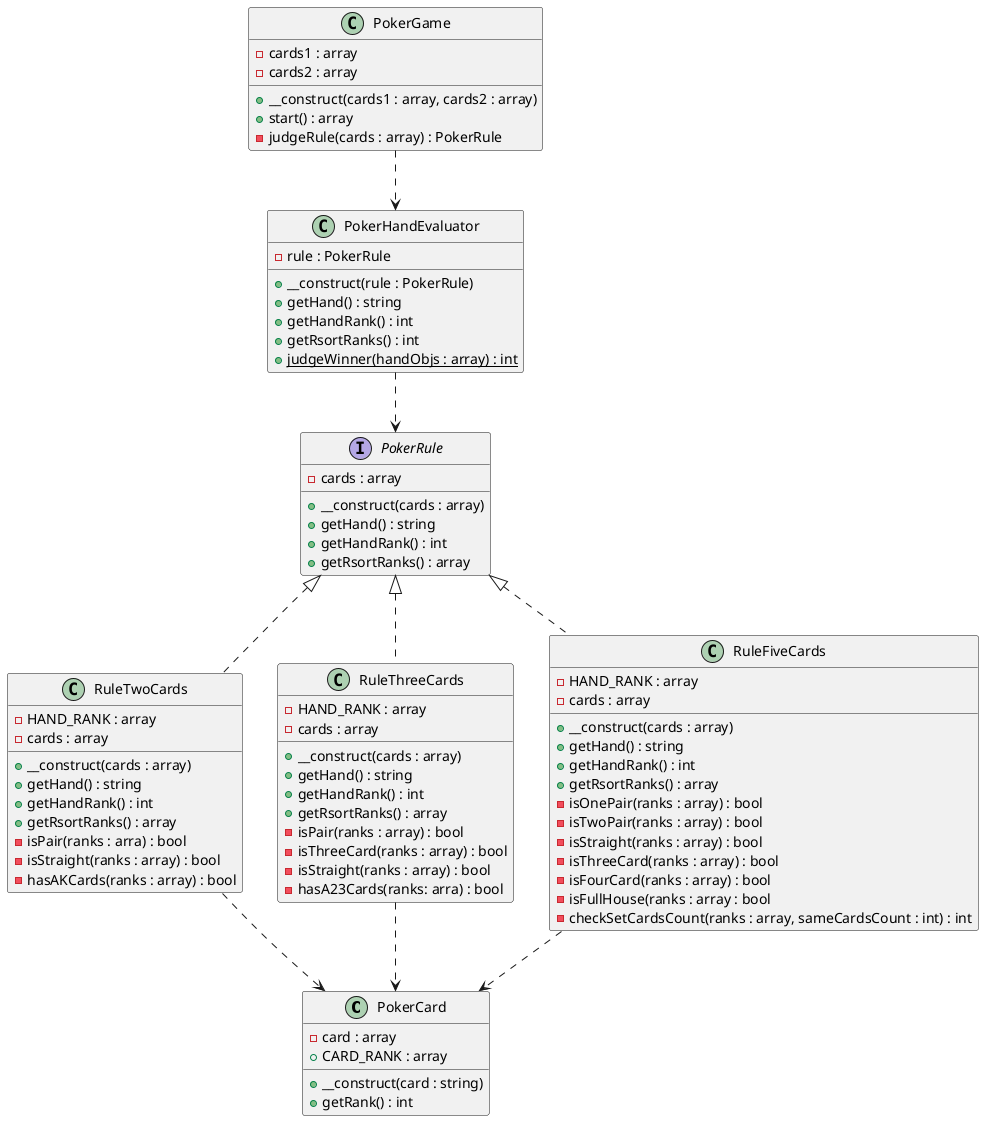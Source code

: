 @startuml
class PokerCard {
  - card : array
  + CARD_RANK : array
  + __construct(card : string)
  + getRank() : int
}
class PokerGame {
  - cards1 : array
  - cards2 : array
  + __construct(cards1 : array, cards2 : array)
  + start() : array
  - judgeRule(cards : array) : PokerRule
}
class PokerHandEvaluator {
  - rule : PokerRule
  + __construct(rule : PokerRule)
  + getHand() : string
  + getHandRank() : int
  + getRsortRanks() : int
  {static} + judgeWinner(handObjs : array) : int
}
Interface PokerRule {
  - cards : array
  + __construct(cards : array)
  + getHand() : string
  + getHandRank() : int
  + getRsortRanks() : array
}
class RuleTwoCards {
  - HAND_RANK : array
  - cards : array
  + __construct(cards : array)
  + getHand() : string
  + getHandRank() : int
  + getRsortRanks() : array
  - isPair(ranks : arra) : bool
  - isStraight(ranks : array) : bool
  - hasAKCards(ranks : array) : bool
}
class RuleThreeCards {
  - HAND_RANK : array
  - cards : array
  + __construct(cards : array)
  + getHand() : string
  + getHandRank() : int
  + getRsortRanks() : array
  - isPair(ranks : array) : bool
  - isThreeCard(ranks : array) : bool
  - isStraight(ranks : array) : bool
  - hasA23Cards(ranks: arra) : bool
}
class RuleFiveCards {
  - HAND_RANK : array
  - cards : array
  + __construct(cards : array)
  + getHand() : string
  + getHandRank() : int
  + getRsortRanks() : array
  - isOnePair(ranks : array) : bool
  - isTwoPair(ranks : array) : bool
  - isStraight(ranks : array) : bool
  - isThreeCard(ranks : array) : bool
  - isFourCard(ranks : array) : bool
  - isFullHouse(ranks : array : bool
  - checkSetCardsCount(ranks : array, sameCardsCount : int) : int
}
PokerRule <|.. RuleTwoCards
PokerRule <|.. RuleThreeCards
PokerRule <|.. RuleFiveCards
PokerHandEvaluator ..> PokerRule
PokerGame ..> PokerHandEvaluator
RuleTwoCards ..> PokerCard
RuleThreeCards ..> PokerCard
RuleFiveCards ..> PokerCard
@enduml
